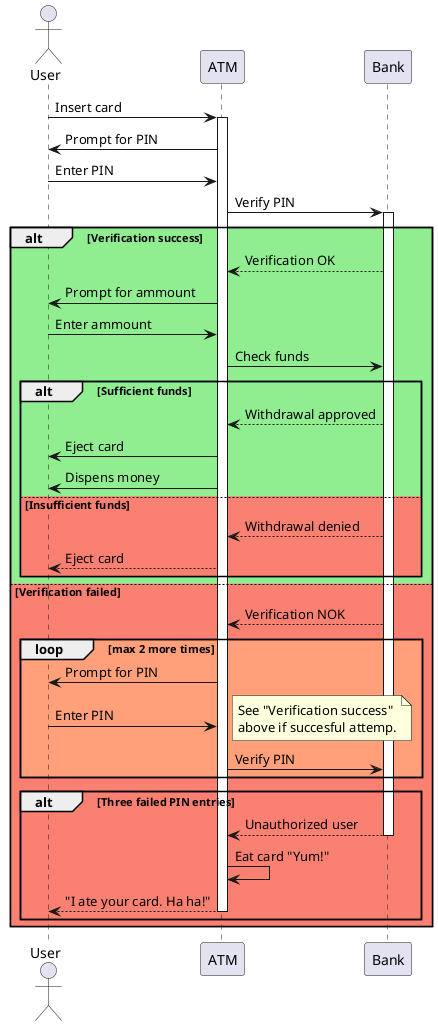 @startuml ATM Sequence Diagram
actor User
User -> ATM: Insert card
activate ATM
ATM -> User: Prompt for PIN
User -> ATM: Enter PIN
ATM -> Bank: Verify PIN
activate Bank
alt #LightGreen Verification success
  Bank --> ATM: Verification OK
  ATM -> User: Prompt for ammount
  User -> ATM: Enter ammount
  ATM -> Bank: Check funds
  alt #LightGreen Sufficient funds
    Bank --> ATM: Withdrawal approved
    ATM -> User: Eject card
    ATM -> User: Dispens money
  else #Salmon Insufficient funds
    Bank --> ATM: Withdrawal denied
    ATM --> User: Eject card
  end
else #Salmon Verification failed
  Bank --> ATM: Verification NOK
  loop #LightSalmon max 2 more times
    ATM -> User: Prompt for PIN
    User -> ATM: Enter PIN
    note right : See "Verification success"\nabove if succesful attemp.
    ATM -> Bank: Verify PIN
  end
  alt #Salmon Three failed PIN entries
    Bank --> ATM: Unauthorized user
    deactivate Bank
    ATM -> ATM: Eat card "Yum!"
    ATM --> User: "I ate your card. Ha ha!"
    deactivate ATM
  end
end
@enduml
